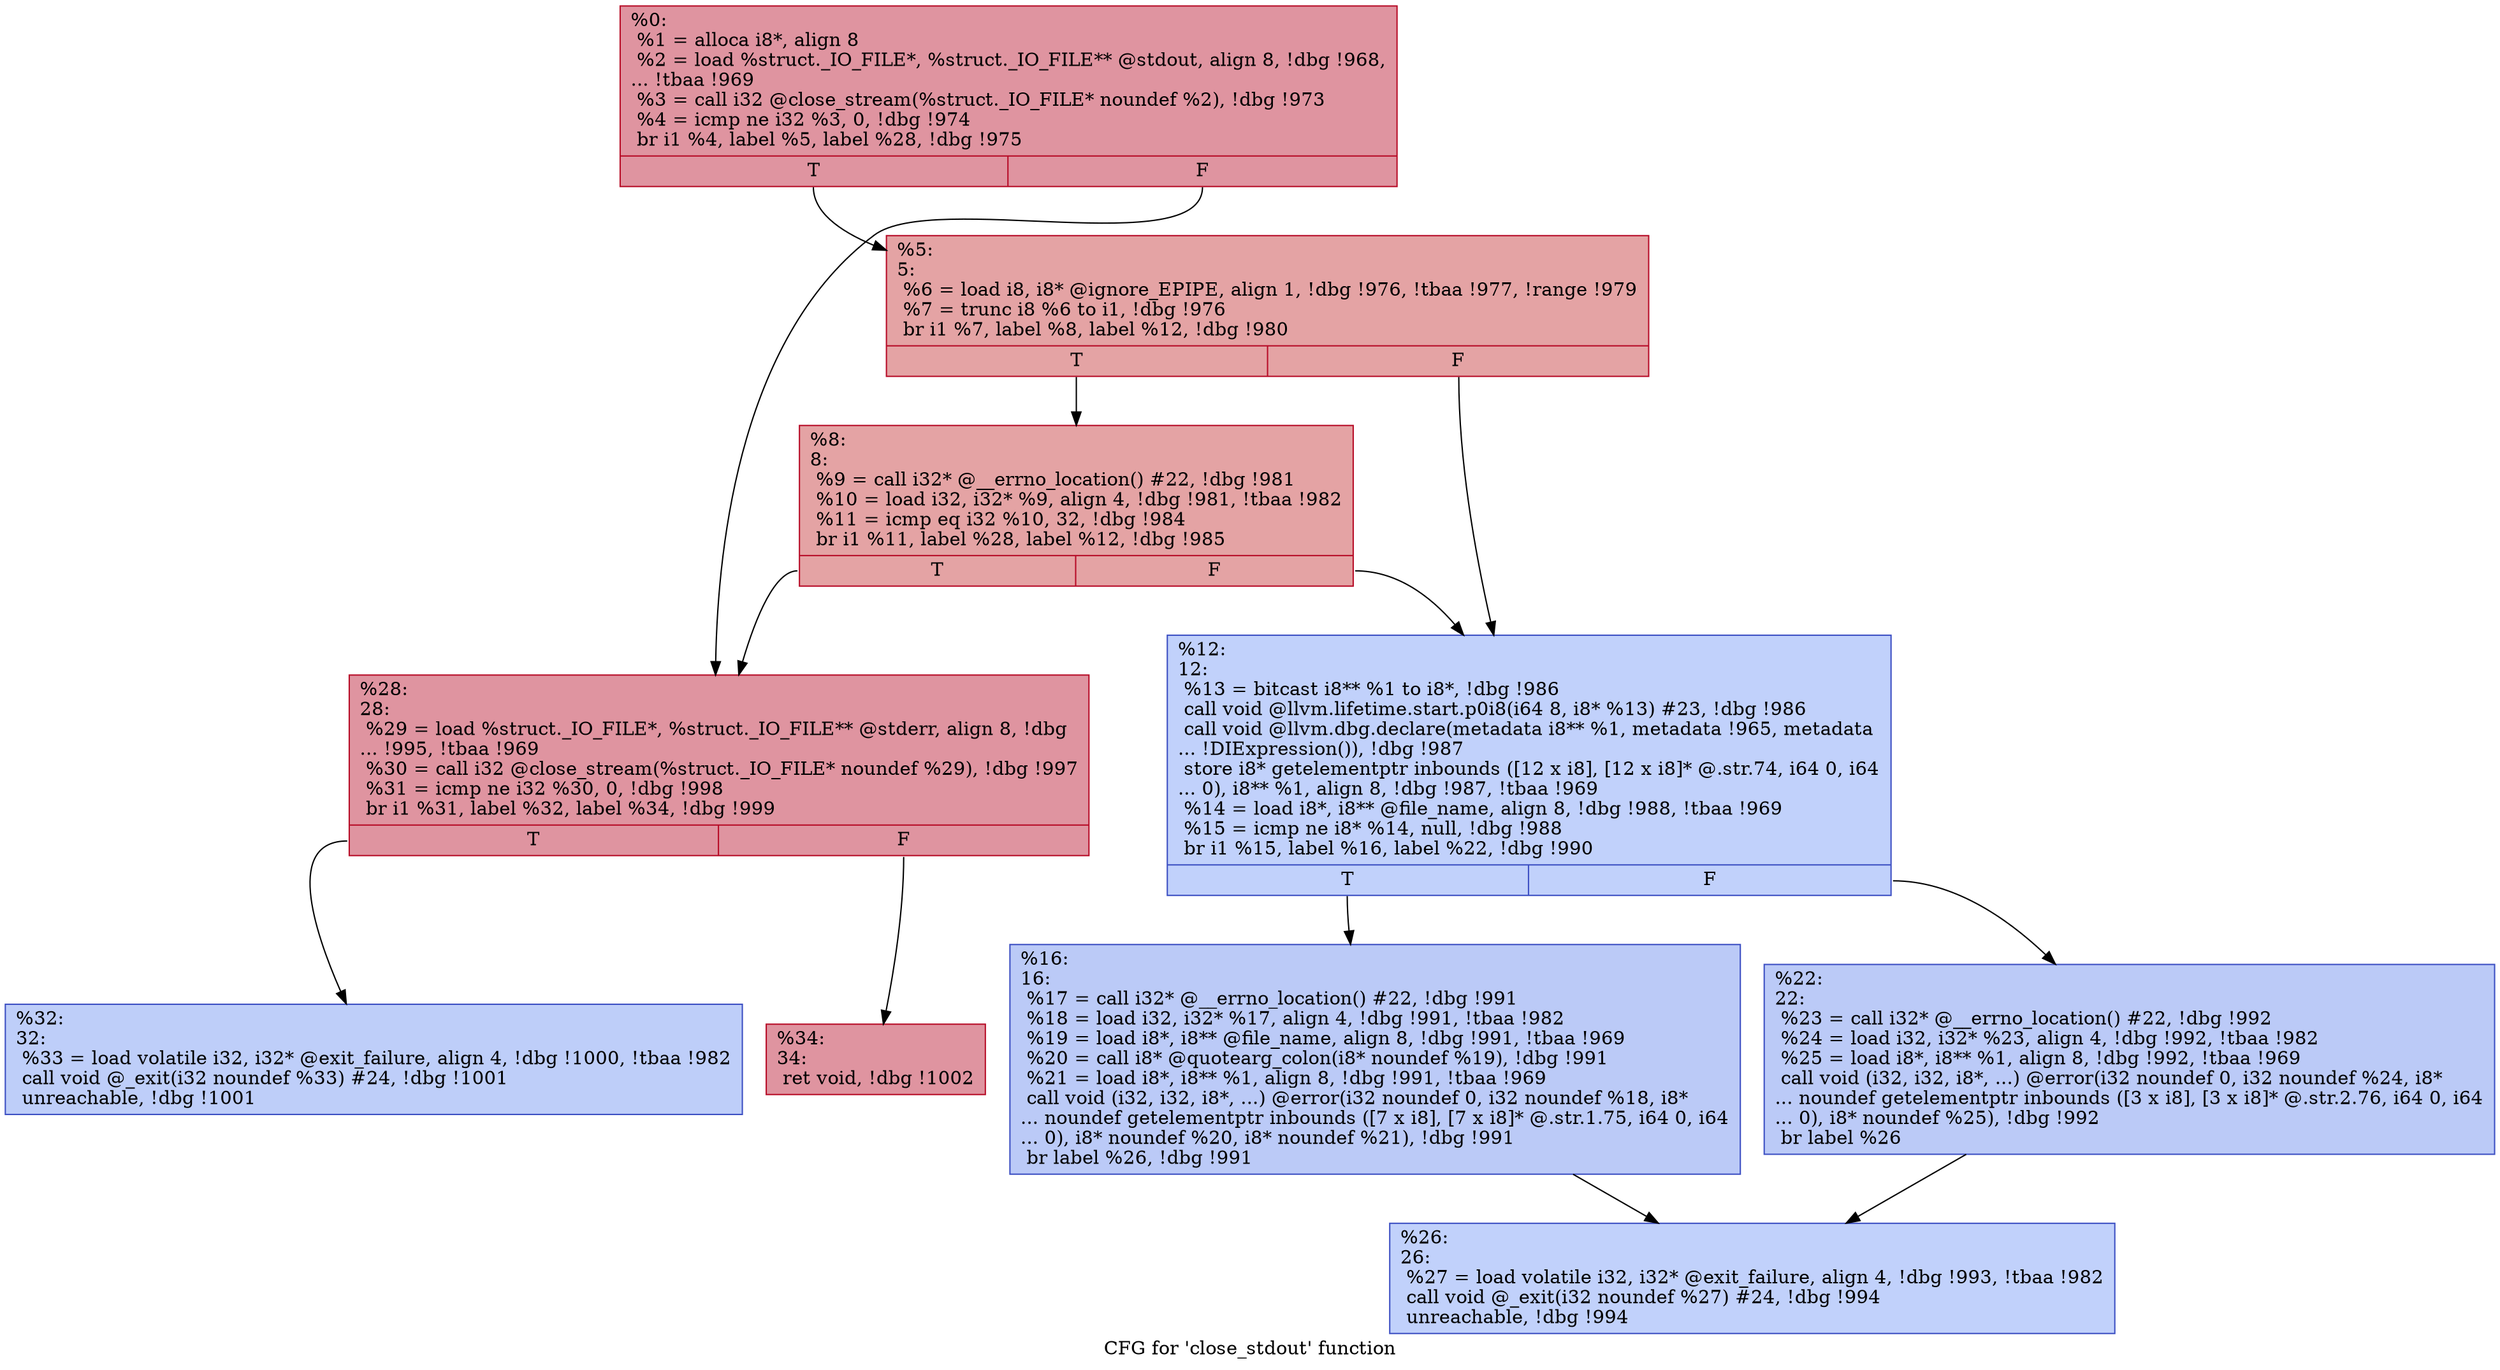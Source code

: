 digraph "CFG for 'close_stdout' function" {
	label="CFG for 'close_stdout' function";

	Node0x21075c0 [shape=record,color="#b70d28ff", style=filled, fillcolor="#b70d2870",label="{%0:\l  %1 = alloca i8*, align 8\l  %2 = load %struct._IO_FILE*, %struct._IO_FILE** @stdout, align 8, !dbg !968,\l... !tbaa !969\l  %3 = call i32 @close_stream(%struct._IO_FILE* noundef %2), !dbg !973\l  %4 = icmp ne i32 %3, 0, !dbg !974\l  br i1 %4, label %5, label %28, !dbg !975\l|{<s0>T|<s1>F}}"];
	Node0x21075c0:s0 -> Node0x2107670;
	Node0x21075c0:s1 -> Node0x2107850;
	Node0x2107670 [shape=record,color="#b70d28ff", style=filled, fillcolor="#c32e3170",label="{%5:\l5:                                                \l  %6 = load i8, i8* @ignore_EPIPE, align 1, !dbg !976, !tbaa !977, !range !979\l  %7 = trunc i8 %6 to i1, !dbg !976\l  br i1 %7, label %8, label %12, !dbg !980\l|{<s0>T|<s1>F}}"];
	Node0x2107670:s0 -> Node0x21076c0;
	Node0x2107670:s1 -> Node0x2107710;
	Node0x21076c0 [shape=record,color="#b70d28ff", style=filled, fillcolor="#c32e3170",label="{%8:\l8:                                                \l  %9 = call i32* @__errno_location() #22, !dbg !981\l  %10 = load i32, i32* %9, align 4, !dbg !981, !tbaa !982\l  %11 = icmp eq i32 %10, 32, !dbg !984\l  br i1 %11, label %28, label %12, !dbg !985\l|{<s0>T|<s1>F}}"];
	Node0x21076c0:s0 -> Node0x2107850;
	Node0x21076c0:s1 -> Node0x2107710;
	Node0x2107710 [shape=record,color="#3d50c3ff", style=filled, fillcolor="#7396f570",label="{%12:\l12:                                               \l  %13 = bitcast i8** %1 to i8*, !dbg !986\l  call void @llvm.lifetime.start.p0i8(i64 8, i8* %13) #23, !dbg !986\l  call void @llvm.dbg.declare(metadata i8** %1, metadata !965, metadata\l... !DIExpression()), !dbg !987\l  store i8* getelementptr inbounds ([12 x i8], [12 x i8]* @.str.74, i64 0, i64\l... 0), i8** %1, align 8, !dbg !987, !tbaa !969\l  %14 = load i8*, i8** @file_name, align 8, !dbg !988, !tbaa !969\l  %15 = icmp ne i8* %14, null, !dbg !988\l  br i1 %15, label %16, label %22, !dbg !990\l|{<s0>T|<s1>F}}"];
	Node0x2107710:s0 -> Node0x2107760;
	Node0x2107710:s1 -> Node0x21077b0;
	Node0x2107760 [shape=record,color="#3d50c3ff", style=filled, fillcolor="#6687ed70",label="{%16:\l16:                                               \l  %17 = call i32* @__errno_location() #22, !dbg !991\l  %18 = load i32, i32* %17, align 4, !dbg !991, !tbaa !982\l  %19 = load i8*, i8** @file_name, align 8, !dbg !991, !tbaa !969\l  %20 = call i8* @quotearg_colon(i8* noundef %19), !dbg !991\l  %21 = load i8*, i8** %1, align 8, !dbg !991, !tbaa !969\l  call void (i32, i32, i8*, ...) @error(i32 noundef 0, i32 noundef %18, i8*\l... noundef getelementptr inbounds ([7 x i8], [7 x i8]* @.str.1.75, i64 0, i64\l... 0), i8* noundef %20, i8* noundef %21), !dbg !991\l  br label %26, !dbg !991\l}"];
	Node0x2107760 -> Node0x2107800;
	Node0x21077b0 [shape=record,color="#3d50c3ff", style=filled, fillcolor="#6687ed70",label="{%22:\l22:                                               \l  %23 = call i32* @__errno_location() #22, !dbg !992\l  %24 = load i32, i32* %23, align 4, !dbg !992, !tbaa !982\l  %25 = load i8*, i8** %1, align 8, !dbg !992, !tbaa !969\l  call void (i32, i32, i8*, ...) @error(i32 noundef 0, i32 noundef %24, i8*\l... noundef getelementptr inbounds ([3 x i8], [3 x i8]* @.str.2.76, i64 0, i64\l... 0), i8* noundef %25), !dbg !992\l  br label %26\l}"];
	Node0x21077b0 -> Node0x2107800;
	Node0x2107800 [shape=record,color="#3d50c3ff", style=filled, fillcolor="#7396f570",label="{%26:\l26:                                               \l  %27 = load volatile i32, i32* @exit_failure, align 4, !dbg !993, !tbaa !982\l  call void @_exit(i32 noundef %27) #24, !dbg !994\l  unreachable, !dbg !994\l}"];
	Node0x2107850 [shape=record,color="#b70d28ff", style=filled, fillcolor="#b70d2870",label="{%28:\l28:                                               \l  %29 = load %struct._IO_FILE*, %struct._IO_FILE** @stderr, align 8, !dbg\l... !995, !tbaa !969\l  %30 = call i32 @close_stream(%struct._IO_FILE* noundef %29), !dbg !997\l  %31 = icmp ne i32 %30, 0, !dbg !998\l  br i1 %31, label %32, label %34, !dbg !999\l|{<s0>T|<s1>F}}"];
	Node0x2107850:s0 -> Node0x21078a0;
	Node0x2107850:s1 -> Node0x21078f0;
	Node0x21078a0 [shape=record,color="#3d50c3ff", style=filled, fillcolor="#6c8ff170",label="{%32:\l32:                                               \l  %33 = load volatile i32, i32* @exit_failure, align 4, !dbg !1000, !tbaa !982\l  call void @_exit(i32 noundef %33) #24, !dbg !1001\l  unreachable, !dbg !1001\l}"];
	Node0x21078f0 [shape=record,color="#b70d28ff", style=filled, fillcolor="#b70d2870",label="{%34:\l34:                                               \l  ret void, !dbg !1002\l}"];
}
